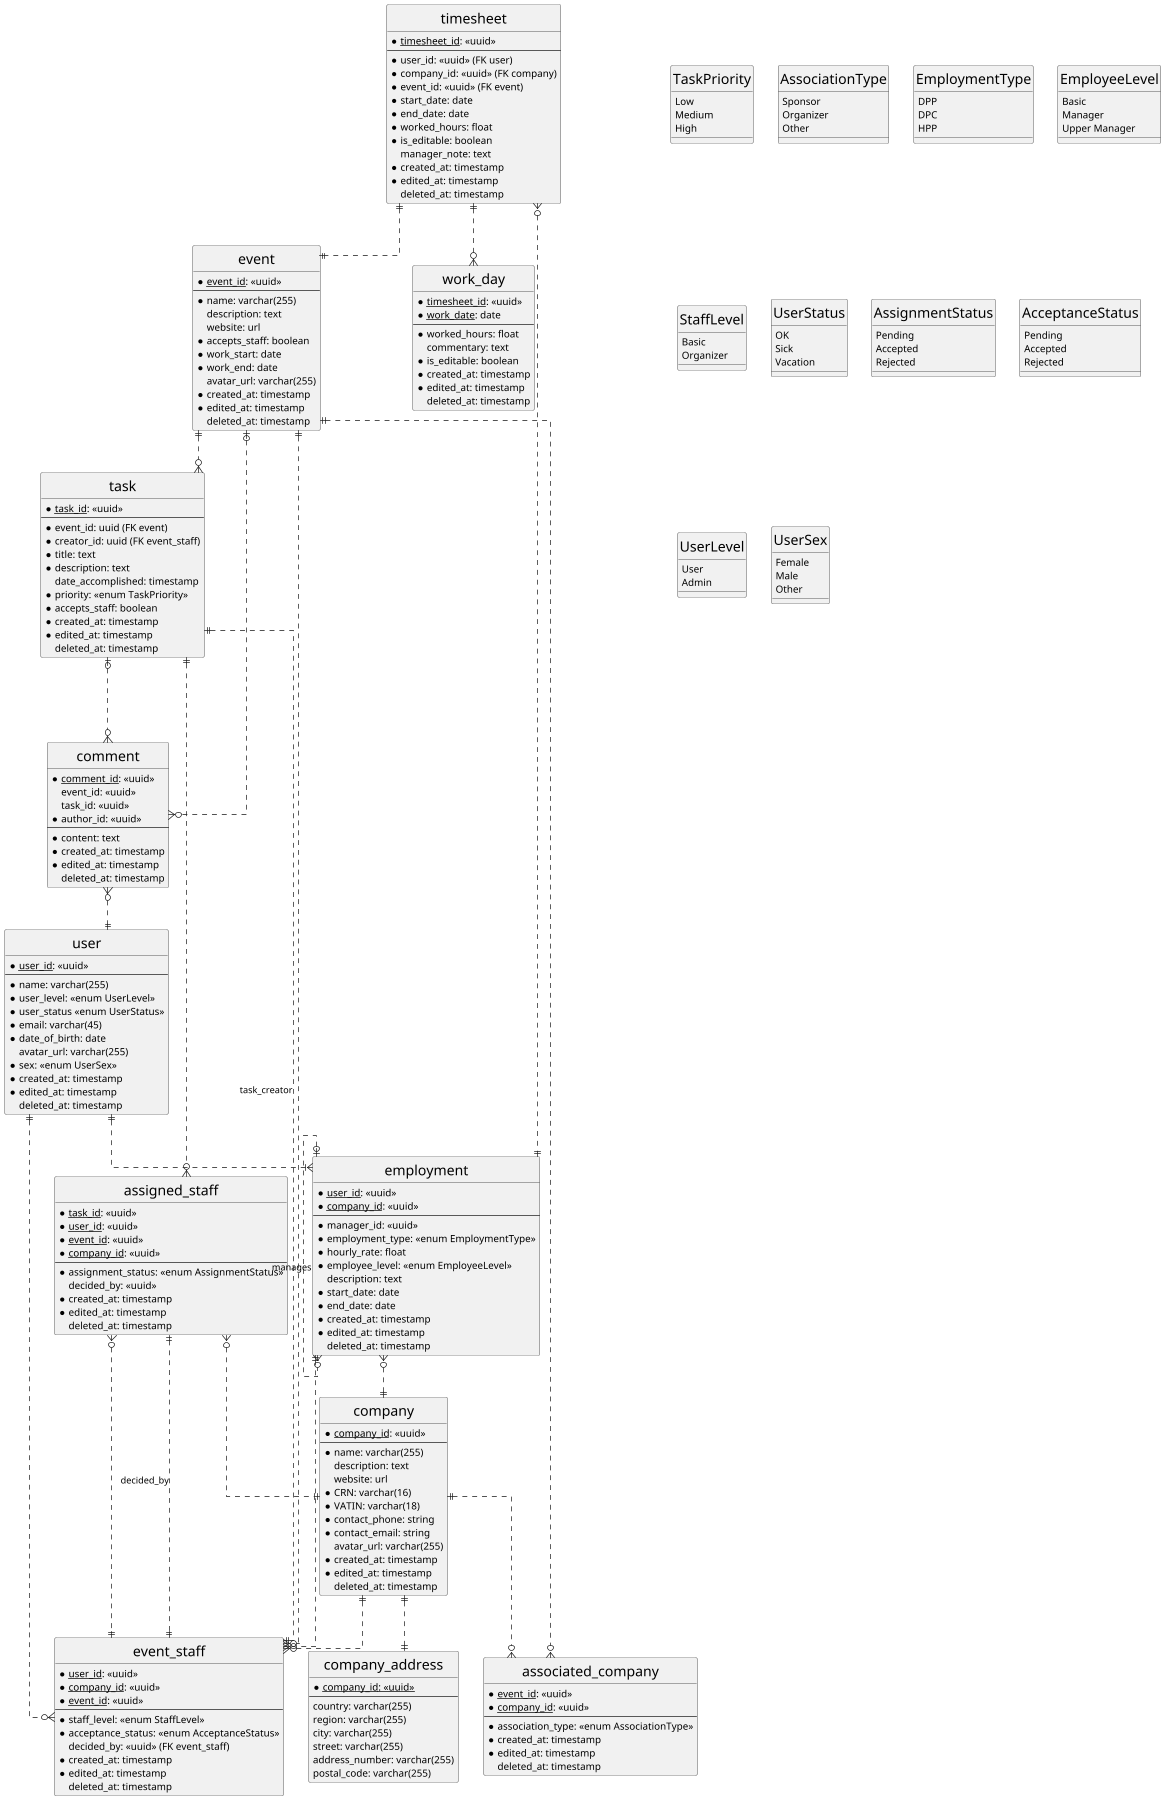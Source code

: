 @startuml erd
skinparam Linetype ortho
skinparam classFontSize 20
scale 1800 * 1800
hide circle

enum TaskPriority {
    Low
	Medium
	High
}

enum AssociationType {
    Sponsor
	Organizer
	Other
}

enum EmploymentType {
    DPP
	DPC
	HPP
}

enum EmployeeLevel {
    Basic
	Manager
	Upper Manager
}

enum StaffLevel {
    Basic
    Organizer
}

enum UserStatus {
    OK
	Sick
	Vacation
}

enum AssignmentStatus {
    Pending
	Accepted
	Rejected
}

enum AcceptanceStatus {
    Pending
    Accepted
    Rejected
}

enum UserLevel {
    User
	Admin
}

enum UserSex {
    Female
	Male
    Other
}

entity user {
    *<u>user_id</u>: <<uuid>>
    ---
    ' Full name. They will log in using their email.
    *name: varchar(255) 
    *user_level: <<enum UserLevel>>
    *user_status <<enum UserStatus>>
    *email: varchar(45)
	*date_of_birth: date
    avatar_url: varchar(255)
	*sex: <<enum UserSex>>
    *created_at: timestamp
    *edited_at: timestamp
    deleted_at: timestamp
}

entity timesheet {
    *<u>timesheet_id</u>: <<uuid>>
    ---
    *user_id: <<uuid>> (FK user)
    *company_id: <<uuid>> (FK company)
    *event_id: <<uuid>> (FK event)
    *start_date: date
    *end_date: date
    *worked_hours: float
    *is_editable: boolean
    ' allows managers to leave notes in case of errors.
    manager_note: text
    *created_at: timestamp
    *edited_at: timestamp
    deleted_at: timestamp
}

entity work_day {
    *<u>timesheet_id</u>: <<uuid>>
    *<u>work_date</u>: date
    ---
    *worked_hours: float
    commentary: text
    *is_editable: boolean
    *created_at: timestamp
    *edited_at: timestamp
    deleted_at: timestamp
}

together {
    entity event {
        *<u>event_id</u>: <<uuid>>
        ---
        *name: varchar(255)
        description: text
        website: url
        *accepts_staff: boolean
        *work_start: date
        *work_end: date
        avatar_url: varchar(255)
        *created_at: timestamp
        *edited_at: timestamp
        deleted_at: timestamp
    }
}

entity task {
    *<u>task_id</u>: <<uuid>>
    --
    *event_id: uuid (FK event)
    *creator_id: uuid (FK event_staff)
    *title: text
    *description: text
    date_accomplished: timestamp
    *priority: <<enum TaskPriority>>
    *accepts_staff: boolean
    *created_at: timestamp
    *edited_at: timestamp
    deleted_at: timestamp
}

entity assigned_staff {
    *<u>task_id</u>: <<uuid>>
    *<u>user_id</u>: <<uuid>>
    *<u>event_id</u>: <<uuid>>
    *<u>company_id</u>: <<uuid>>
    ---
    *assignment_status: <<enum AssignmentStatus>>
    decided_by: <<uuid>>
    *created_at: timestamp
    *edited_at: timestamp
    deleted_at: timestamp
}

together {
    entity company {
        *<u>company_id</u>: <<uuid>>
        ---
        *name: varchar(255)
        description: text
        website: url
        /' A Company Registration Number.

        Note: Different European countries use different format, some just
                numbers, some letters as well, but they all fit into 16 characters.
        '/
        *CRN: varchar(16)
        /'
        A Value-Added Tax Identification Number.

        Note: China seems to have a longest format with 18 characters.
        '/
        *VATIN: varchar(18)
        *contact_phone: string
        *contact_email: string
        avatar_url: varchar(255)
        *created_at: timestamp
        *edited_at: timestamp
        deleted_at: timestamp
    }

    /' 
        Normalization for compound type address.
        In case we want to expand some filtering.
        Also normalization.
    '/
    entity company_address {
        *<u>company_id<u>: <<uuid>>
        ---
        country: varchar(255)
        region: varchar(255)
        city: varchar(255)
        street: varchar(255)
        address_number: varchar(255)
        postal_code: varchar(255)
    }
}

entity associated_company {
    *<u>event_id</u>: <<uuid>>
    *<u>company_id</u>: <<uuid>>
    ---
    *association_type: <<enum AssociationType>>
    *created_at: timestamp
    *edited_at: timestamp
    deleted_at: timestamp
}

entity employment {
    *<u>user_id</u>: <<uuid>>
    *<u>company_id</u>: <<uuid>>
    ---
    /' 
        manager_id and company_id give us the manager's employment record.
        manager_id is therefore the user ID of the manager.
    '/
    *manager_id: <<uuid>> 
    *employment_type: <<enum EmploymentType>>
    *hourly_rate: float
    *employee_level: <<enum EmployeeLevel>>
    ' Allows for descriptions of the employment's purpose.
    description: text
    *start_date: date
    *end_date: date
    *created_at: timestamp
    *edited_at: timestamp
    deleted_at: timestamp
}

entity event_staff {
    *<u>user_id</u>: <<uuid>>
    *<u>company_id</u>: <<uuid>>
    *<u>event_id</u>: <<uuid>>
    ---
    *staff_level: <<enum StaffLevel>>
    *acceptance_status: <<enum AcceptanceStatus>>
    decided_by: <<uuid>> (FK event_staff)
    *created_at: timestamp
    *edited_at: timestamp
    deleted_at: timestamp
}

entity comment {
    *<u>comment_id</u>: <<uuid>>
    /' 
        Note that the nullability of event_id 
        and task_id is a xor relationship.
        So either event_id is null, and task_id is not null, or the opposite.
        They can't both be null, or both not be null.
    '/
    event_id: <<uuid>>
    task_id: <<uuid>>
    *author_id: <<uuid>>
    ---
    *content: text
    *created_at: timestamp
    *edited_at: timestamp
    deleted_at: timestamp
}

user||..|{employment
timesheet}o..||employment
timesheet||..o{work_day
timesheet||..||event
employment||..o{event_staff
employment}o..||company
employment|o..o{employment : manages
event||.o{associated_company
company||..o{associated_company
company||..||company_address
company||..o{event_staff
assigned_staff}o..||company
event||..o{event_staff
event||..o{task
event|o...o{comment
task|o...o{comment
comment}o..||user
task||..||event_staff : task_creator
task||..o{assigned_staff
assigned_staff}o..||event_staff
assigned_staff||..||event_staff : decided_by
user||..o{event_staff
@enduml